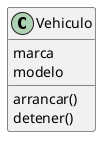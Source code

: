@startuml classes_before
set namespaceSeparator none
class "Vehiculo" as before.Vehiculo {
  marca
  modelo
  arrancar()
  detener()
}
@enduml
